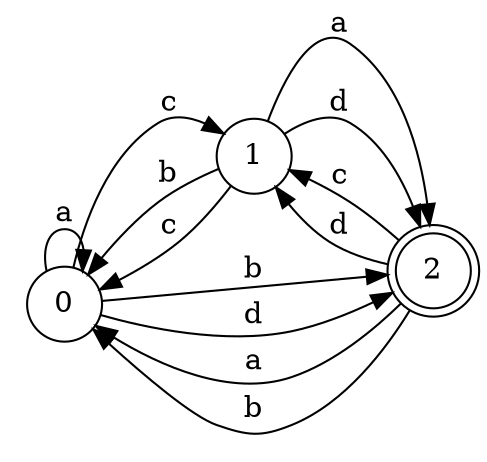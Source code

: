 digraph n3_1 {
__start0 [label="" shape="none"];

rankdir=LR;
size="8,5";

s0 [style="filled", color="black", fillcolor="white" shape="circle", label="0"];
s1 [style="filled", color="black", fillcolor="white" shape="circle", label="1"];
s2 [style="rounded,filled", color="black", fillcolor="white" shape="doublecircle", label="2"];
s0 -> s0 [label="a"];
s0 -> s2 [label="b"];
s0 -> s1 [label="c"];
s0 -> s2 [label="d"];
s1 -> s2 [label="a"];
s1 -> s0 [label="b"];
s1 -> s0 [label="c"];
s1 -> s2 [label="d"];
s2 -> s0 [label="a"];
s2 -> s0 [label="b"];
s2 -> s1 [label="c"];
s2 -> s1 [label="d"];

}